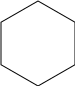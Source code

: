 <?xml version="1.0" encoding="UTF-8"?>
<dia:diagram xmlns:dia="http://www.lysator.liu.se/~alla/dia/">
  <dia:layer name="Fondo" visible="true" active="true">
    <dia:group>
      <dia:group>
        <dia:group>
          <dia:object type="Standard - Polygon" version="0" id="O0">
            <dia:attribute name="obj_pos">
              <dia:point val="0.758,1.452"/>
            </dia:attribute>
            <dia:attribute name="obj_bb">
              <dia:rectangle val="0.758,0.39;4.458,4.639"/>
            </dia:attribute>
            <dia:attribute name="poly_points">
              <dia:point val="0.758,1.452"/>
              <dia:point val="2.608,0.39"/>
              <dia:point val="4.458,1.452"/>
              <dia:point val="4.458,3.577"/>
              <dia:point val="2.608,4.639"/>
              <dia:point val="0.758,3.577"/>
            </dia:attribute>
            <dia:attribute name="line_width">
              <dia:real val="0"/>
            </dia:attribute>
            <dia:attribute name="show_background">
              <dia:boolean val="false"/>
            </dia:attribute>
          </dia:object>
          <dia:group>
            <dia:object type="Standard - Beziergon" version="0" id="O1">
              <dia:attribute name="obj_pos">
                <dia:point val="2.373,2.027"/>
              </dia:attribute>
              <dia:attribute name="obj_bb">
                <dia:rectangle val="1.323,2.027;2.469,3.537"/>
              </dia:attribute>
              <dia:attribute name="bez_points">
                <dia:point val="2.373,2.027"/>
                <dia:point val="2.371,2.027"/>
                <dia:point val="2.373,2.027"/>
                <dia:point val="2.371,2.027"/>
                <dia:point val="1.421,2.027"/>
                <dia:point val="2.371,2.027"/>
                <dia:point val="1.421,2.027"/>
                <dia:point val="1.42,2.027"/>
                <dia:point val="1.421,2.027"/>
                <dia:point val="1.42,2.027"/>
                <dia:point val="1.367,2.027"/>
                <dia:point val="1.323,2.07"/>
                <dia:point val="1.323,2.123"/>
                <dia:point val="1.323,2.125"/>
                <dia:point val="1.323,2.123"/>
                <dia:point val="1.323,2.125"/>
                <dia:point val="1.323,3.439"/>
                <dia:point val="1.323,2.125"/>
                <dia:point val="1.323,3.439"/>
                <dia:point val="1.323,3.44"/>
                <dia:point val="1.323,3.439"/>
                <dia:point val="1.323,3.44"/>
                <dia:point val="1.323,3.493"/>
                <dia:point val="1.367,3.537"/>
                <dia:point val="1.42,3.537"/>
                <dia:point val="1.421,3.537"/>
                <dia:point val="1.42,3.537"/>
                <dia:point val="1.421,3.537"/>
                <dia:point val="2.371,3.537"/>
                <dia:point val="1.421,3.537"/>
                <dia:point val="2.371,3.537"/>
                <dia:point val="2.373,3.537"/>
                <dia:point val="2.371,3.537"/>
                <dia:point val="2.373,3.537"/>
                <dia:point val="2.426,3.537"/>
                <dia:point val="2.469,3.493"/>
                <dia:point val="2.469,3.44"/>
                <dia:point val="2.469,3.439"/>
                <dia:point val="2.469,3.44"/>
                <dia:point val="2.469,3.439"/>
                <dia:point val="2.469,2.125"/>
                <dia:point val="2.469,3.439"/>
                <dia:point val="2.469,2.125"/>
                <dia:point val="2.469,2.123"/>
                <dia:point val="2.469,2.125"/>
                <dia:point val="2.469,2.123"/>
                <dia:point val="2.469,2.07"/>
                <dia:point val="2.426,2.027"/>
              </dia:attribute>
              <dia:attribute name="corner_types">
                <dia:enum val="-1548163400"/>
                <dia:enum val="0"/>
                <dia:enum val="0"/>
                <dia:enum val="0"/>
                <dia:enum val="0"/>
                <dia:enum val="0"/>
                <dia:enum val="0"/>
                <dia:enum val="0"/>
                <dia:enum val="0"/>
                <dia:enum val="0"/>
                <dia:enum val="0"/>
                <dia:enum val="0"/>
                <dia:enum val="0"/>
                <dia:enum val="0"/>
                <dia:enum val="0"/>
                <dia:enum val="0"/>
                <dia:enum val="0"/>
              </dia:attribute>
              <dia:attribute name="line_color">
                <dia:color val="#ffffff"/>
              </dia:attribute>
              <dia:attribute name="line_width">
                <dia:real val="0"/>
              </dia:attribute>
              <dia:attribute name="show_background">
                <dia:boolean val="true"/>
              </dia:attribute>
            </dia:object>
            <dia:object type="Standard - Beziergon" version="0" id="O2">
              <dia:attribute name="obj_pos">
                <dia:point val="1.896,3.492"/>
              </dia:attribute>
              <dia:attribute name="obj_bb">
                <dia:rectangle val="1.815,3.329;1.978,3.492"/>
              </dia:attribute>
              <dia:attribute name="bez_points">
                <dia:point val="1.896,3.492"/>
                <dia:point val="1.851,3.492"/>
                <dia:point val="1.815,3.456"/>
                <dia:point val="1.815,3.411"/>
                <dia:point val="1.815,3.366"/>
                <dia:point val="1.851,3.329"/>
                <dia:point val="1.896,3.329"/>
                <dia:point val="1.942,3.329"/>
                <dia:point val="1.978,3.366"/>
                <dia:point val="1.978,3.411"/>
                <dia:point val="1.978,3.456"/>
                <dia:point val="1.942,3.492"/>
              </dia:attribute>
              <dia:attribute name="corner_types">
                <dia:enum val="-1548163448"/>
                <dia:enum val="0"/>
                <dia:enum val="0"/>
                <dia:enum val="0"/>
                <dia:enum val="0"/>
              </dia:attribute>
              <dia:attribute name="line_color">
                <dia:color val="#ffffff"/>
              </dia:attribute>
              <dia:attribute name="line_width">
                <dia:real val="0"/>
              </dia:attribute>
              <dia:attribute name="show_background">
                <dia:boolean val="true"/>
              </dia:attribute>
            </dia:object>
            <dia:object type="Standard - Beziergon" version="0" id="O3">
              <dia:attribute name="obj_pos">
                <dia:point val="2.273,3.285"/>
              </dia:attribute>
              <dia:attribute name="obj_bb">
                <dia:rectangle val="1.52,2.223;2.273,3.285"/>
              </dia:attribute>
              <dia:attribute name="bez_points">
                <dia:point val="2.273,3.285"/>
                <dia:point val="1.52,3.285"/>
                <dia:point val="2.273,3.285"/>
                <dia:point val="1.52,3.285"/>
                <dia:point val="1.52,2.223"/>
                <dia:point val="1.52,3.285"/>
                <dia:point val="1.52,2.223"/>
                <dia:point val="2.273,2.223"/>
                <dia:point val="1.52,2.223"/>
                <dia:point val="2.273,2.223"/>
                <dia:point val="2.273,3.285"/>
                <dia:point val="2.273,2.223"/>
              </dia:attribute>
              <dia:attribute name="corner_types">
                <dia:enum val="-1548163448"/>
                <dia:enum val="0"/>
                <dia:enum val="0"/>
                <dia:enum val="0"/>
                <dia:enum val="0"/>
              </dia:attribute>
              <dia:attribute name="line_color">
                <dia:color val="#ffffff"/>
              </dia:attribute>
              <dia:attribute name="line_width">
                <dia:real val="0"/>
              </dia:attribute>
              <dia:attribute name="show_background">
                <dia:boolean val="true"/>
              </dia:attribute>
            </dia:object>
            <dia:group>
              <dia:object type="Standard - Beziergon" version="0" id="O4">
                <dia:attribute name="obj_pos">
                  <dia:point val="3.857,2.916"/>
                </dia:attribute>
                <dia:attribute name="obj_bb">
                  <dia:rectangle val="1.98,1.534;3.857,3.3"/>
                </dia:attribute>
                <dia:attribute name="bez_points">
                  <dia:point val="3.857,2.916"/>
                  <dia:point val="3.857,1.534"/>
                  <dia:point val="3.857,2.916"/>
                  <dia:point val="3.857,1.534"/>
                  <dia:point val="1.98,1.534"/>
                  <dia:point val="3.857,1.534"/>
                  <dia:point val="1.98,1.534"/>
                  <dia:point val="1.98,2.027"/>
                  <dia:point val="1.98,1.534"/>
                  <dia:point val="1.98,2.027"/>
                  <dia:point val="2.176,2.027"/>
                  <dia:point val="1.98,2.027"/>
                  <dia:point val="2.176,2.027"/>
                  <dia:point val="2.176,1.73"/>
                  <dia:point val="2.176,2.027"/>
                  <dia:point val="2.176,1.73"/>
                  <dia:point val="3.661,1.73"/>
                  <dia:point val="2.176,1.73"/>
                  <dia:point val="3.661,1.73"/>
                  <dia:point val="3.661,2.72"/>
                  <dia:point val="3.661,1.73"/>
                  <dia:point val="3.661,2.72"/>
                  <dia:point val="2.469,2.72"/>
                  <dia:point val="3.661,2.72"/>
                  <dia:point val="2.469,2.72"/>
                  <dia:point val="2.469,2.916"/>
                  <dia:point val="2.469,2.72"/>
                  <dia:point val="2.469,2.916"/>
                  <dia:point val="2.782,2.916"/>
                  <dia:point val="2.469,2.916"/>
                  <dia:point val="2.782,2.916"/>
                  <dia:point val="2.782,3.066"/>
                  <dia:point val="2.782,2.916"/>
                  <dia:point val="2.782,3.066"/>
                  <dia:point val="2.663,3.071"/>
                  <dia:point val="2.556,3.083"/>
                  <dia:point val="2.469,3.099"/>
                  <dia:point val="2.469,3.3"/>
                  <dia:point val="2.469,3.099"/>
                  <dia:point val="2.469,3.3"/>
                  <dia:point val="2.785,3.3"/>
                  <dia:point val="2.469,3.3"/>
                  <dia:point val="2.785,3.3"/>
                  <dia:point val="2.929,3.3"/>
                  <dia:point val="2.785,3.3"/>
                  <dia:point val="2.929,3.3"/>
                  <dia:point val="3.06,3.3"/>
                  <dia:point val="2.929,3.3"/>
                  <dia:point val="3.06,3.3"/>
                  <dia:point val="3.588,3.3"/>
                  <dia:point val="3.06,3.3"/>
                  <dia:point val="3.588,3.3"/>
                  <dia:point val="3.588,3.201"/>
                  <dia:point val="3.588,3.3"/>
                  <dia:point val="3.588,3.201"/>
                  <dia:point val="3.588,3.135"/>
                  <dia:point val="3.358,3.079"/>
                  <dia:point val="3.051,3.066"/>
                  <dia:point val="3.051,2.916"/>
                  <dia:point val="3.051,3.066"/>
                  <dia:point val="3.051,2.916"/>
                  <dia:point val="3.857,2.916"/>
                  <dia:point val="3.051,2.916"/>
                  <dia:point val="3.857,2.916"/>
                  <dia:point val="3.857,2.916"/>
                  <dia:point val="3.051,2.916"/>
                </dia:attribute>
                <dia:attribute name="corner_types">
                  <dia:enum val="-1548163368"/>
                  <dia:enum val="0"/>
                  <dia:enum val="0"/>
                  <dia:enum val="0"/>
                  <dia:enum val="0"/>
                  <dia:enum val="0"/>
                  <dia:enum val="0"/>
                  <dia:enum val="0"/>
                  <dia:enum val="0"/>
                  <dia:enum val="0"/>
                  <dia:enum val="0"/>
                  <dia:enum val="0"/>
                  <dia:enum val="0"/>
                  <dia:enum val="0"/>
                  <dia:enum val="0"/>
                  <dia:enum val="0"/>
                  <dia:enum val="0"/>
                  <dia:enum val="0"/>
                  <dia:enum val="0"/>
                  <dia:enum val="0"/>
                  <dia:enum val="0"/>
                  <dia:enum val="0"/>
                  <dia:enum val="0"/>
                </dia:attribute>
                <dia:attribute name="line_color">
                  <dia:color val="#ffffff"/>
                </dia:attribute>
                <dia:attribute name="line_width">
                  <dia:real val="0"/>
                </dia:attribute>
                <dia:attribute name="show_background">
                  <dia:boolean val="true"/>
                </dia:attribute>
              </dia:object>
            </dia:group>
          </dia:group>
        </dia:group>
      </dia:group>
    </dia:group>
  </dia:layer>
</dia:diagram>
